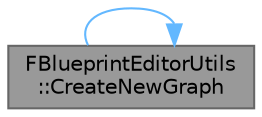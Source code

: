 digraph "FBlueprintEditorUtils::CreateNewGraph"
{
 // INTERACTIVE_SVG=YES
 // LATEX_PDF_SIZE
  bgcolor="transparent";
  edge [fontname=Helvetica,fontsize=10,labelfontname=Helvetica,labelfontsize=10];
  node [fontname=Helvetica,fontsize=10,shape=box,height=0.2,width=0.4];
  rankdir="LR";
  Node1 [id="Node000001",label="FBlueprintEditorUtils\l::CreateNewGraph",height=0.2,width=0.4,color="gray40", fillcolor="grey60", style="filled", fontcolor="black",tooltip="Creates a new empty graph."];
  Node1 -> Node1 [id="edge1_Node000001_Node000001",color="steelblue1",style="solid",tooltip=" "];
}
